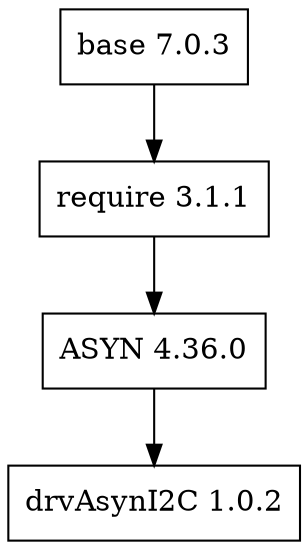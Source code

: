 digraph drvAsynI2C {
node [shape=record];
base [label="base 7.0.3"]
require [label="require 3.1.1"]
ASYN [label="ASYN 4.36.0"]
drvAsynI2C [label="drvAsynI2C 1.0.2"]
base -> require -> { ASYN } ->  {  drvAsynI2C  } 
} 

